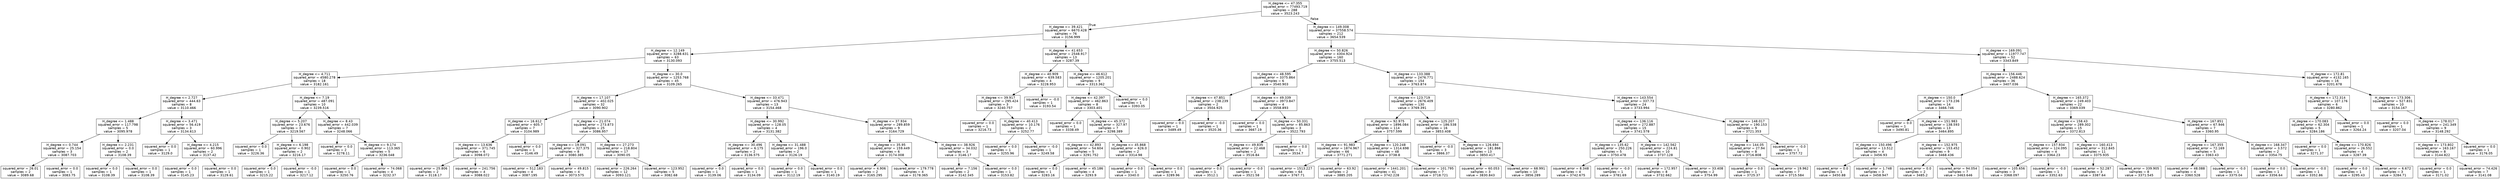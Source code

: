 digraph Tree {
node [shape=box, fontname="helvetica"] ;
edge [fontname="helvetica"] ;
0 [label="H_degree <= 47.355\nsquared_error = 77493.719\nsamples = 288\nvalue = 3523.243"] ;
1 [label="H_degree <= 39.421\nsquared_error = 6670.428\nsamples = 76\nvalue = 3156.999"] ;
0 -> 1 [labeldistance=2.5, labelangle=45, headlabel="True"] ;
2 [label="H_degree <= 12.149\nsquared_error = 3288.631\nsamples = 63\nvalue = 3130.093"] ;
1 -> 2 ;
3 [label="H_degree <= 4.711\nsquared_error = 4580.278\nsamples = 18\nvalue = 3182.161"] ;
2 -> 3 ;
4 [label="H_degree <= 2.727\nsquared_error = 444.63\nsamples = 8\nvalue = 3110.466"] ;
3 -> 4 ;
5 [label="H_degree <= 1.488\nsquared_error = 117.798\nsamples = 5\nvalue = 3095.978"] ;
4 -> 5 ;
6 [label="H_degree <= 0.744\nsquared_error = 25.154\nsamples = 3\nvalue = 3087.703"] ;
5 -> 6 ;
7 [label="squared_error = 26.01\nsamples = 2\nvalue = 3089.68"] ;
6 -> 7 ;
8 [label="squared_error = 0.0\nsamples = 1\nvalue = 3083.75"] ;
6 -> 8 ;
9 [label="H_degree <= 2.231\nsquared_error = 0.0\nsamples = 2\nvalue = 3108.39"] ;
5 -> 9 ;
10 [label="squared_error = 0.0\nsamples = 1\nvalue = 3108.39"] ;
9 -> 10 ;
11 [label="squared_error = 0.0\nsamples = 1\nvalue = 3108.39"] ;
9 -> 11 ;
12 [label="H_degree <= 3.471\nsquared_error = 56.419\nsamples = 3\nvalue = 3134.613"] ;
4 -> 12 ;
13 [label="squared_error = 0.0\nsamples = 1\nvalue = 3129.0"] ;
12 -> 13 ;
14 [label="H_degree <= 4.215\nsquared_error = 60.996\nsamples = 2\nvalue = 3137.42"] ;
12 -> 14 ;
15 [label="squared_error = 0.0\nsamples = 1\nvalue = 3145.23"] ;
14 -> 15 ;
16 [label="squared_error = 0.0\nsamples = 1\nvalue = 3129.61"] ;
14 -> 16 ;
17 [label="H_degree <= 7.19\nsquared_error = 487.091\nsamples = 10\nvalue = 3239.516"] ;
3 -> 17 ;
18 [label="H_degree <= 5.207\nsquared_error = 23.676\nsamples = 3\nvalue = 3219.567"] ;
17 -> 18 ;
19 [label="squared_error = 0.0\nsamples = 1\nvalue = 3226.36"] ;
18 -> 19 ;
20 [label="H_degree <= 6.198\nsquared_error = 0.902\nsamples = 2\nvalue = 3216.17"] ;
18 -> 20 ;
21 [label="squared_error = 0.0\nsamples = 1\nvalue = 3215.22"] ;
20 -> 21 ;
22 [label="squared_error = -0.0\nsamples = 1\nvalue = 3217.12"] ;
20 -> 22 ;
23 [label="H_degree <= 8.43\nsquared_error = 442.039\nsamples = 7\nvalue = 3248.066"] ;
17 -> 23 ;
24 [label="squared_error = 0.0\nsamples = 2\nvalue = 3278.11"] ;
23 -> 24 ;
25 [label="H_degree <= 9.174\nsquared_error = 113.365\nsamples = 5\nvalue = 3236.048"] ;
23 -> 25 ;
26 [label="squared_error = 0.0\nsamples = 1\nvalue = 3250.76"] ;
25 -> 26 ;
27 [label="squared_error = 74.068\nsamples = 4\nvalue = 3232.37"] ;
25 -> 27 ;
28 [label="H_degree <= 30.0\nsquared_error = 1253.768\nsamples = 45\nvalue = 3109.265"] ;
2 -> 28 ;
29 [label="H_degree <= 17.107\nsquared_error = 402.025\nsamples = 32\nvalue = 3090.902"] ;
28 -> 29 ;
30 [label="H_degree <= 16.612\nsquared_error = 605.7\nsamples = 7\nvalue = 3104.989"] ;
29 -> 30 ;
31 [label="H_degree <= 13.636\nsquared_error = 371.745\nsamples = 6\nvalue = 3098.072"] ;
30 -> 31 ;
32 [label="squared_error = 25.806\nsamples = 2\nvalue = 3118.17"] ;
31 -> 32 ;
33 [label="squared_error = 241.756\nsamples = 4\nvalue = 3088.022"] ;
31 -> 33 ;
34 [label="squared_error = 0.0\nsamples = 1\nvalue = 3146.49"] ;
30 -> 34 ;
35 [label="H_degree <= 21.074\nsquared_error = 273.873\nsamples = 25\nvalue = 3086.957"] ;
29 -> 35 ;
36 [label="H_degree <= 19.091\nsquared_error = 327.375\nsamples = 8\nvalue = 3080.385"] ;
35 -> 36 ;
37 [label="squared_error = 512.183\nsamples = 4\nvalue = 3087.195"] ;
36 -> 37 ;
38 [label="squared_error = 49.815\nsamples = 4\nvalue = 3073.575"] ;
36 -> 38 ;
39 [label="H_degree <= 27.273\nsquared_error = 218.804\nsamples = 17\nvalue = 3090.05"] ;
35 -> 39 ;
40 [label="squared_error = 226.264\nsamples = 12\nvalue = 3093.121"] ;
39 -> 40 ;
41 [label="squared_error = 123.952\nsamples = 5\nvalue = 3082.68"] ;
39 -> 41 ;
42 [label="H_degree <= 33.471\nsquared_error = 476.943\nsamples = 13\nvalue = 3154.468"] ;
28 -> 42 ;
43 [label="H_degree <= 30.992\nsquared_error = 128.05\nsamples = 4\nvalue = 3131.382"] ;
42 -> 43 ;
44 [label="H_degree <= 30.496\nsquared_error = 6.175\nsamples = 2\nvalue = 3136.575"] ;
43 -> 44 ;
45 [label="squared_error = 0.0\nsamples = 1\nvalue = 3139.06"] ;
44 -> 45 ;
46 [label="squared_error = 0.0\nsamples = 1\nvalue = 3134.09"] ;
44 -> 46 ;
47 [label="H_degree <= 31.488\nsquared_error = 196.0\nsamples = 2\nvalue = 3126.19"] ;
43 -> 47 ;
48 [label="squared_error = 0.0\nsamples = 1\nvalue = 3112.19"] ;
47 -> 48 ;
49 [label="squared_error = 0.0\nsamples = 1\nvalue = 3140.19"] ;
47 -> 49 ;
50 [label="H_degree <= 37.934\nsquared_error = 289.859\nsamples = 9\nvalue = 3164.729"] ;
42 -> 50 ;
51 [label="H_degree <= 35.95\nsquared_error = 159.449\nsamples = 6\nvalue = 3174.008"] ;
50 -> 51 ;
52 [label="squared_error = 4.906\nsamples = 2\nvalue = 3165.295"] ;
51 -> 52 ;
53 [label="squared_error = 179.778\nsamples = 4\nvalue = 3178.365"] ;
51 -> 53 ;
54 [label="H_degree <= 38.926\nsquared_error = 34.032\nsamples = 3\nvalue = 3146.17"] ;
50 -> 54 ;
55 [label="squared_error = 7.156\nsamples = 2\nvalue = 3142.345"] ;
54 -> 55 ;
56 [label="squared_error = 0.0\nsamples = 1\nvalue = 3153.82"] ;
54 -> 56 ;
57 [label="H_degree <= 41.653\nsquared_error = 2548.917\nsamples = 13\nvalue = 3287.39"] ;
1 -> 57 ;
58 [label="H_degree <= 40.909\nsquared_error = 639.583\nsamples = 4\nvalue = 3228.953"] ;
57 -> 58 ;
59 [label="H_degree <= 39.917\nsquared_error = 295.424\nsamples = 3\nvalue = 3240.757"] ;
58 -> 59 ;
60 [label="squared_error = 0.0\nsamples = 1\nvalue = 3216.73"] ;
59 -> 60 ;
61 [label="H_degree <= 40.413\nsquared_error = 10.176\nsamples = 2\nvalue = 3252.77"] ;
59 -> 61 ;
62 [label="squared_error = 0.0\nsamples = 1\nvalue = 3255.96"] ;
61 -> 62 ;
63 [label="squared_error = -0.0\nsamples = 1\nvalue = 3249.58"] ;
61 -> 63 ;
64 [label="squared_error = -0.0\nsamples = 1\nvalue = 3193.54"] ;
58 -> 64 ;
65 [label="H_degree <= 46.612\nsquared_error = 1205.201\nsamples = 9\nvalue = 3313.362"] ;
57 -> 65 ;
66 [label="H_degree <= 42.397\nsquared_error = 462.863\nsamples = 8\nvalue = 3303.401"] ;
65 -> 66 ;
67 [label="squared_error = 0.0\nsamples = 1\nvalue = 3338.49"] ;
66 -> 67 ;
68 [label="H_degree <= 45.372\nsquared_error = 327.97\nsamples = 7\nvalue = 3298.389"] ;
66 -> 68 ;
69 [label="H_degree <= 42.893\nsquared_error = 54.604\nsamples = 5\nvalue = 3291.752"] ;
68 -> 69 ;
70 [label="squared_error = 0.0\nsamples = 1\nvalue = 3283.16"] ;
69 -> 70 ;
71 [label="squared_error = 45.186\nsamples = 4\nvalue = 3293.9"] ;
69 -> 71 ;
72 [label="H_degree <= 45.868\nsquared_error = 626.0\nsamples = 2\nvalue = 3314.98"] ;
68 -> 72 ;
73 [label="squared_error = 0.0\nsamples = 1\nvalue = 3340.0"] ;
72 -> 73 ;
74 [label="squared_error = 0.0\nsamples = 1\nvalue = 3289.96"] ;
72 -> 74 ;
75 [label="squared_error = 0.0\nsamples = 1\nvalue = 3393.05"] ;
65 -> 75 ;
76 [label="H_degree <= 149.008\nsquared_error = 37558.574\nsamples = 212\nvalue = 3654.539"] ;
0 -> 76 [labeldistance=2.5, labelangle=-45, headlabel="False"] ;
77 [label="H_degree <= 50.826\nsquared_error = 4304.924\nsamples = 160\nvalue = 3755.513"] ;
76 -> 77 ;
78 [label="H_degree <= 48.595\nsquared_error = 3375.864\nsamples = 6\nvalue = 3540.903"] ;
77 -> 78 ;
79 [label="H_degree <= 47.851\nsquared_error = 238.239\nsamples = 2\nvalue = 3504.925"] ;
78 -> 79 ;
80 [label="squared_error = 0.0\nsamples = 1\nvalue = 3489.49"] ;
79 -> 80 ;
81 [label="squared_error = -0.0\nsamples = 1\nvalue = 3520.36"] ;
79 -> 81 ;
82 [label="H_degree <= 49.339\nsquared_error = 3973.847\nsamples = 4\nvalue = 3558.893"] ;
78 -> 82 ;
83 [label="squared_error = 0.0\nsamples = 1\nvalue = 3667.19"] ;
82 -> 83 ;
84 [label="H_degree <= 50.331\nsquared_error = 85.863\nsamples = 3\nvalue = 3522.793"] ;
82 -> 84 ;
85 [label="H_degree <= 49.835\nsquared_error = 22.468\nsamples = 2\nvalue = 3516.84"] ;
84 -> 85 ;
86 [label="squared_error = 0.0\nsamples = 1\nvalue = 3512.1"] ;
85 -> 86 ;
87 [label="squared_error = -0.0\nsamples = 1\nvalue = 3521.58"] ;
85 -> 87 ;
88 [label="squared_error = 0.0\nsamples = 1\nvalue = 3534.7"] ;
84 -> 88 ;
89 [label="H_degree <= 133.388\nsquared_error = 2476.771\nsamples = 154\nvalue = 3763.874"] ;
77 -> 89 ;
90 [label="H_degree <= 123.719\nsquared_error = 2676.409\nsamples = 130\nvalue = 3769.391"] ;
89 -> 90 ;
91 [label="H_degree <= 92.975\nsquared_error = 1896.084\nsamples = 114\nvalue = 3757.599"] ;
90 -> 91 ;
92 [label="H_degree <= 91.983\nsquared_error = 1874.967\nsamples = 66\nvalue = 3771.271"] ;
91 -> 92 ;
93 [label="squared_error = 1513.227\nsamples = 64\nvalue = 3767.71"] ;
92 -> 93 ;
94 [label="squared_error = 63.92\nsamples = 2\nvalue = 3885.205"] ;
92 -> 94 ;
95 [label="H_degree <= 120.248\nsquared_error = 1314.698\nsamples = 48\nvalue = 3738.8"] ;
91 -> 95 ;
96 [label="squared_error = 1441.201\nsamples = 41\nvalue = 3742.228"] ;
95 -> 96 ;
97 [label="squared_error = 101.795\nsamples = 7\nvalue = 3718.721"] ;
95 -> 97 ;
98 [label="H_degree <= 125.207\nsquared_error = 186.538\nsamples = 16\nvalue = 3853.408"] ;
90 -> 98 ;
99 [label="squared_error = -0.0\nsamples = 3\nvalue = 3866.37"] ;
98 -> 99 ;
100 [label="H_degree <= 126.694\nsquared_error = 181.866\nsamples = 13\nvalue = 3850.417"] ;
98 -> 100 ;
101 [label="squared_error = 60.053\nsamples = 3\nvalue = 3830.843"] ;
100 -> 101 ;
102 [label="squared_error = 68.991\nsamples = 10\nvalue = 3856.289"] ;
100 -> 102 ;
103 [label="H_degree <= 143.554\nsquared_error = 337.73\nsamples = 24\nvalue = 3733.994"] ;
89 -> 103 ;
104 [label="H_degree <= 136.116\nsquared_error = 272.887\nsamples = 15\nvalue = 3741.578"] ;
103 -> 104 ;
105 [label="H_degree <= 135.62\nsquared_error = 250.226\nsamples = 5\nvalue = 3750.478"] ;
104 -> 105 ;
106 [label="squared_error = 8.348\nsamples = 4\nvalue = 3742.675"] ;
105 -> 106 ;
107 [label="squared_error = -0.0\nsamples = 1\nvalue = 3781.69"] ;
105 -> 107 ;
108 [label="H_degree <= 142.562\nsquared_error = 224.81\nsamples = 10\nvalue = 3737.128"] ;
104 -> 108 ;
109 [label="squared_error = 172.957\nsamples = 8\nvalue = 3732.662"] ;
108 -> 109 ;
110 [label="squared_error = 33.408\nsamples = 2\nvalue = 3754.99"] ;
108 -> 110 ;
111 [label="H_degree <= 148.017\nsquared_error = 190.153\nsamples = 9\nvalue = 3721.353"] ;
103 -> 111 ;
112 [label="H_degree <= 144.05\nsquared_error = 27.94\nsamples = 8\nvalue = 3716.808"] ;
111 -> 112 ;
113 [label="squared_error = 0.0\nsamples = 1\nvalue = 3725.37"] ;
112 -> 113 ;
114 [label="squared_error = 19.962\nsamples = 7\nvalue = 3715.584"] ;
112 -> 114 ;
115 [label="squared_error = -0.0\nsamples = 1\nvalue = 3757.72"] ;
111 -> 115 ;
116 [label="H_degree <= 169.091\nsquared_error = 11977.747\nsamples = 52\nvalue = 3343.849"] ;
76 -> 116 ;
117 [label="H_degree <= 156.446\nsquared_error = 2488.624\nsamples = 36\nvalue = 3407.036"] ;
116 -> 117 ;
118 [label="H_degree <= 150.0\nsquared_error = 173.236\nsamples = 14\nvalue = 3466.746"] ;
117 -> 118 ;
119 [label="squared_error = 0.0\nsamples = 1\nvalue = 3490.81"] ;
118 -> 119 ;
120 [label="H_degree <= 151.983\nsquared_error = 138.593\nsamples = 13\nvalue = 3464.895"] ;
118 -> 120 ;
121 [label="H_degree <= 150.496\nsquared_error = 13.512\nsamples = 4\nvalue = 3456.93"] ;
120 -> 121 ;
122 [label="squared_error = 0.0\nsamples = 1\nvalue = 3450.88"] ;
121 -> 122 ;
123 [label="squared_error = 1.748\nsamples = 3\nvalue = 3458.947"] ;
121 -> 123 ;
124 [label="H_degree <= 152.975\nsquared_error = 153.452\nsamples = 9\nvalue = 3468.436"] ;
120 -> 124 ;
125 [label="squared_error = 0.0\nsamples = 2\nvalue = 3485.2"] ;
124 -> 125 ;
126 [label="squared_error = 94.054\nsamples = 7\nvalue = 3463.646"] ;
124 -> 126 ;
127 [label="H_degree <= 165.372\nsquared_error = 249.403\nsamples = 22\nvalue = 3369.039"] ;
117 -> 127 ;
128 [label="H_degree <= 158.43\nsquared_error = 289.302\nsamples = 15\nvalue = 3372.813"] ;
127 -> 128 ;
129 [label="H_degree <= 157.934\nsquared_error = 124.095\nsamples = 4\nvalue = 3364.23"] ;
128 -> 129 ;
130 [label="squared_error = 105.656\nsamples = 3\nvalue = 3368.097"] ;
129 -> 130 ;
131 [label="squared_error = -0.0\nsamples = 1\nvalue = 3352.63"] ;
129 -> 131 ;
132 [label="H_degree <= 160.413\nsquared_error = 312.845\nsamples = 11\nvalue = 3375.935"] ;
128 -> 132 ;
133 [label="squared_error = 52.287\nsamples = 3\nvalue = 3387.64"] ;
132 -> 133 ;
134 [label="squared_error = 339.905\nsamples = 8\nvalue = 3371.545"] ;
132 -> 134 ;
135 [label="H_degree <= 167.851\nsquared_error = 67.946\nsamples = 7\nvalue = 3360.95"] ;
127 -> 135 ;
136 [label="H_degree <= 167.355\nsquared_error = 72.169\nsamples = 5\nvalue = 3363.43"] ;
135 -> 136 ;
137 [label="squared_error = 48.088\nsamples = 4\nvalue = 3360.528"] ;
136 -> 137 ;
138 [label="squared_error = -0.0\nsamples = 1\nvalue = 3375.04"] ;
136 -> 138 ;
139 [label="H_degree <= 168.347\nsquared_error = 3.572\nsamples = 2\nvalue = 3354.75"] ;
135 -> 139 ;
140 [label="squared_error = 0.0\nsamples = 1\nvalue = 3356.64"] ;
139 -> 140 ;
141 [label="squared_error = -0.0\nsamples = 1\nvalue = 3352.86"] ;
139 -> 141 ;
142 [label="H_degree <= 172.81\nsquared_error = 4132.165\nsamples = 16\nvalue = 3201.678"] ;
116 -> 142 ;
143 [label="H_degree <= 172.314\nsquared_error = 107.176\nsamples = 6\nvalue = 3280.862"] ;
142 -> 143 ;
144 [label="H_degree <= 170.083\nsquared_error = 62.304\nsamples = 5\nvalue = 3284.186"] ;
143 -> 144 ;
145 [label="squared_error = 0.0\nsamples = 1\nvalue = 3271.37"] ;
144 -> 145 ;
146 [label="H_degree <= 170.826\nsquared_error = 26.552\nsamples = 4\nvalue = 3287.39"] ;
144 -> 146 ;
147 [label="squared_error = 0.0\nsamples = 1\nvalue = 3295.43"] ;
146 -> 147 ;
148 [label="squared_error = 6.672\nsamples = 3\nvalue = 3284.71"] ;
146 -> 148 ;
149 [label="squared_error = 0.0\nsamples = 1\nvalue = 3264.24"] ;
143 -> 149 ;
150 [label="H_degree <= 173.306\nsquared_error = 527.831\nsamples = 10\nvalue = 3154.167"] ;
142 -> 150 ;
151 [label="squared_error = 0.0\nsamples = 1\nvalue = 3207.04"] ;
150 -> 151 ;
152 [label="H_degree <= 178.017\nsquared_error = 241.349\nsamples = 9\nvalue = 3148.292"] ;
150 -> 152 ;
153 [label="H_degree <= 173.802\nsquared_error = 163.167\nsamples = 8\nvalue = 3144.822"] ;
152 -> 153 ;
154 [label="squared_error = 0.0\nsamples = 1\nvalue = 3171.02"] ;
153 -> 154 ;
155 [label="squared_error = 74.426\nsamples = 7\nvalue = 3141.08"] ;
153 -> 155 ;
156 [label="squared_error = 0.0\nsamples = 1\nvalue = 3176.05"] ;
152 -> 156 ;
}